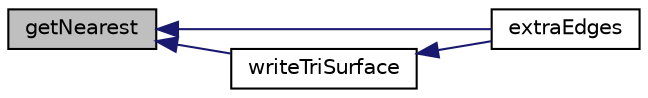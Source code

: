 digraph "getNearest"
{
  bgcolor="transparent";
  edge [fontname="Helvetica",fontsize="10",labelfontname="Helvetica",labelfontsize="10"];
  node [fontname="Helvetica",fontsize="10",shape=record];
  rankdir="LR";
  Node1823 [label="getNearest",height=0.2,width=0.4,color="black", fillcolor="grey75", style="filled", fontcolor="black"];
  Node1823 -> Node1824 [dir="back",color="midnightblue",fontsize="10",style="solid",fontname="Helvetica"];
  Node1824 [label="extraEdges",height=0.2,width=0.4,color="black",URL="$a22169.html#a9cfb4135bbc6e583439d6bc0a9ab0a81",tooltip="Indices into edges of additional edges. "];
  Node1823 -> Node1825 [dir="back",color="midnightblue",fontsize="10",style="solid",fontname="Helvetica"];
  Node1825 [label="writeTriSurface",height=0.2,width=0.4,color="black",URL="$a22169.html#a0c63d9c1e5332d6903632f01589a53e5",tooltip="Write to file. "];
  Node1825 -> Node1824 [dir="back",color="midnightblue",fontsize="10",style="solid",fontname="Helvetica"];
}
